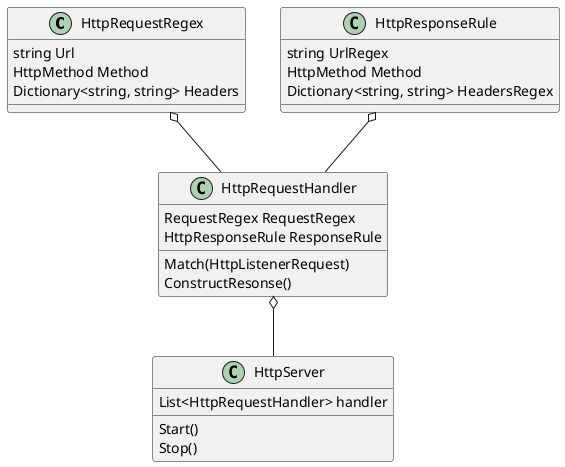@startuml simple_http_server

HttpRequestRegex o-- HttpRequestHandler
HttpRequestRegex : string Url
HttpRequestRegex : HttpMethod Method
HttpRequestRegex : Dictionary<string, string> Headers

HttpResponseRule o-- HttpRequestHandler
HttpResponseRule : string UrlRegex
HttpResponseRule : HttpMethod Method
HttpResponseRule : Dictionary<string, string> HeadersRegex

HttpRequestHandler o-- HttpServer
HttpRequestHandler : RequestRegex RequestRegex
HttpRequestHandler : HttpResponseRule ResponseRule
HttpRequestHandler : Match(HttpListenerRequest)
HttpRequestHandler : ConstructResonse()

HttpServer : List<HttpRequestHandler> handler
HttpServer : Start()
HttpServer : Stop()

@enduml
